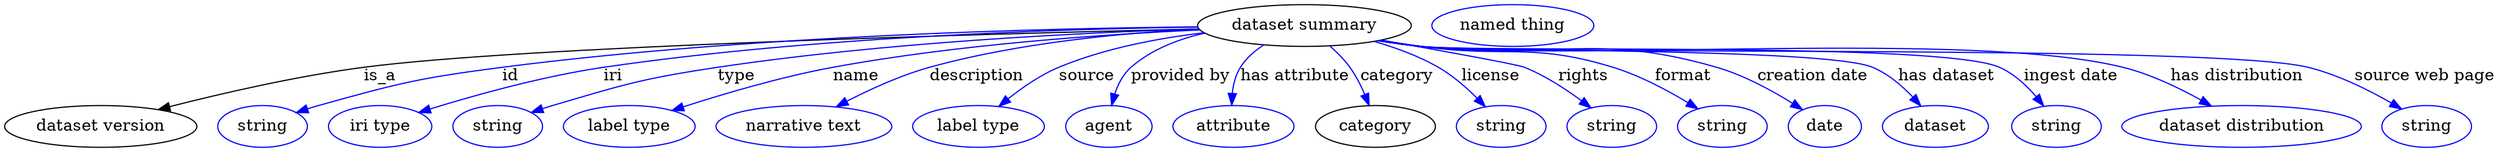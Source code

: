 digraph {
	graph [bb="0,0,2138.5,123"];
	node [label="\N"];
	"dataset summary"	[height=0.5,
		label="dataset summary",
		pos="1116.5,105",
		width=2.5456];
	"dataset version"	[height=0.5,
		pos="82.543,18",
		width=2.2929];
	"dataset summary" -> "dataset version"	[label=is_a,
		lp="321.54,61.5",
		pos="e,131.7,32.54 1025.9,102.08 844.77,97.921 443.96,86.967 307.54,69 250.56,61.495 186.69,46.671 141.6,35.104"];
	id	[color=blue,
		height=0.5,
		label=string,
		pos="221.54,18",
		width=1.0652];
	"dataset summary" -> id	[color=blue,
		label=id,
		lp="433.54,61.5",
		pos="e,250.53,29.966 1024.9,103.9 892.33,102.73 639.61,96.624 426.54,69 355.83,59.833 338.19,55.278 269.54,36 266.44,35.128 263.24,34.158 \
260.04,33.138",
		style=solid];
	iri	[color=blue,
		height=0.5,
		label="iri type",
		pos="322.54,18",
		width=1.2277];
	"dataset summary" -> iri	[color=blue,
		label=iri,
		lp="521.54,61.5",
		pos="e,355.55,29.992 1025.1,103.75 906.51,102.27 693.51,95.68 513.54,69 461.72,61.317 403.69,44.986 365.35,33.071",
		style=solid];
	type	[color=blue,
		height=0.5,
		label=string,
		pos="423.54,18",
		width=1.0652];
	"dataset summary" -> type	[color=blue,
		label=type,
		lp="627.54,61.5",
		pos="e,452.2,29.968 1025.8,102.1 924.29,98.95 755.37,90.671 611.54,69 547.9,59.411 532.24,54.31 470.54,36 467.64,35.139 464.66,34.197 \
461.67,33.212",
		style=solid];
	name	[color=blue,
		height=0.5,
		label="label type",
		pos="536.54,18",
		width=1.5707];
	"dataset summary" -> name	[color=blue,
		label=name,
		lp="729.54,61.5",
		pos="e,573.16,31.852 1026.5,101.31 943.62,97.636 817.45,89.033 709.54,69 665.9,60.897 617.45,46.402 582.95,35.098",
		style=solid];
	description	[color=blue,
		height=0.5,
		label="narrative text",
		pos="686.54,18",
		width=2.0943];
	"dataset summary" -> description	[color=blue,
		label=description,
		lp="833.04,61.5",
		pos="e,713.9,35.021 1025.6,102.23 959.83,99.023 869.34,90.599 792.54,69 768.36,62.199 742.85,50.33 722.92,39.863",
		style=solid];
	source	[color=blue,
		height=0.5,
		label="label type",
		pos="836.54,18",
		width=1.5707];
	"dataset summary" -> source	[color=blue,
		label=source,
		lp="926.54,61.5",
		pos="e,853.26,35.367 1029.2,99.346 989.35,94.825 942.24,86.03 902.54,69 887.41,62.508 872.6,51.813 860.86,41.977",
		style=solid];
	"provided by"	[color=blue,
		height=0.5,
		label=agent,
		pos="948.54,18",
		width=1.0291];
	"dataset summary" -> "provided by"	[color=blue,
		label="provided by",
		lp="1006,61.5",
		pos="e,949.41,36.109 1042.6,94.246 1009.6,88.488 975.43,80.123 963.54,69 957.14,63.014 953.44,54.417 951.31,46.035",
		style=solid];
	"has attribute"	[color=blue,
		height=0.5,
		label=attribute,
		pos="1055.5,18",
		width=1.4443];
	"dataset summary" -> "has attribute"	[color=blue,
		label="has attribute",
		lp="1103.5,61.5",
		pos="e,1051.9,36.342 1077.1,88.721 1068.9,83.691 1061.4,77.213 1056.5,69 1052.6,62.31 1051.3,54.197 1051.3,46.47",
		style=solid];
	category	[height=0.5,
		pos="1176.5,18",
		width=1.4263];
	"dataset summary" -> category	[color=blue,
		label=category,
		lp="1195,61.5",
		pos="e,1171,36.124 1137.8,87.22 1143.8,81.843 1149.8,75.568 1154.5,69 1159.6,61.869 1163.9,53.37 1167.3,45.42",
		style=solid];
	license	[color=blue,
		height=0.5,
		label=string,
		pos="1284.5,18",
		width=1.0652];
	"dataset summary" -> license	[color=blue,
		label=license,
		lp="1275.5,61.5",
		pos="e,1270.9,34.997 1176,91.186 1194.2,85.854 1213.9,78.607 1230.5,69 1242.8,61.957 1254.5,51.682 1263.9,42.276",
		style=solid];
	rights	[color=blue,
		height=0.5,
		label=string,
		pos="1379.5,18",
		width=1.0652];
	"dataset summary" -> rights	[color=blue,
		label=rights,
		lp="1355,61.5",
		pos="e,1361.6,33.996 1182.3,92.403 1234.2,83.151 1298.7,71.363 1304.5,69 1322.1,61.876 1339.8,50.328 1353.6,40.125",
		style=solid];
	format	[color=blue,
		height=0.5,
		label=string,
		pos="1474.5,18",
		width=1.0652];
	"dataset summary" -> format	[color=blue,
		label=format,
		lp="1441,61.5",
		pos="e,1453.5,33.184 1181.8,92.333 1193.4,90.431 1205.3,88.572 1216.5,87 1289.2,76.851 1310.5,90.605 1380.5,69 1403.3,61.997 1426.9,49.414 \
1444.7,38.624",
		style=solid];
	"creation date"	[color=blue,
		height=0.5,
		label=date,
		pos="1562.5,18",
		width=0.86659];
	"dataset summary" -> "creation date"	[color=blue,
		label="creation date",
		lp="1552,61.5",
		pos="e,1543.3,32.513 1180.7,92.144 1192.6,90.218 1204.9,88.399 1216.5,87 1328.5,73.538 1361.3,100.39 1469.5,69 1492.8,62.263 1516.8,49.181 \
1534.6,38.088",
		style=solid];
	"has dataset"	[color=blue,
		height=0.5,
		label=dataset,
		pos="1657.5,18",
		width=1.2638];
	"dataset summary" -> "has dataset"	[color=blue,
		label="has dataset",
		lp="1667,61.5",
		pos="e,1644.9,35.744 1180.1,91.996 1192.2,90.059 1204.7,88.275 1216.5,87 1259.3,82.384 1563.8,85.633 1603.5,69 1616.7,63.468 1628.7,53.201 \
1638,43.402",
		style=solid];
	"ingest date"	[color=blue,
		height=0.5,
		label=string,
		pos="1761.5,18",
		width=1.0652];
	"dataset summary" -> "ingest date"	[color=blue,
		label="ingest date",
		lp="1774,61.5",
		pos="e,1750.4,35.767 1179.9,91.94 1192,89.996 1204.6,88.223 1216.5,87 1271.4,81.366 1662.1,91.28 1712.5,69 1724.9,63.553 1735.7,53.437 \
1744.1,43.722",
		style=solid];
	"has distribution"	[color=blue,
		height=0.5,
		label="dataset distribution",
		pos="1920.5,18",
		width=2.8525];
	"dataset summary" -> "has distribution"	[color=blue,
		label="has distribution",
		lp="1916.5,61.5",
		pos="e,1894.5,35.662 1179.6,91.922 1191.8,89.966 1204.5,88.194 1216.5,87 1349.7,73.753 1688.6,101.18 1818.5,69 1842.1,63.172 1866.5,51.418 \
1885.6,40.77",
		style=solid];
	"source web page"	[color=blue,
		height=0.5,
		label=string,
		pos="2079.5,18",
		width=1.0652];
	"dataset summary" -> "source web page"	[color=blue,
		label="source web page",
		lp="2078,61.5",
		pos="e,2057.9,33.053 1179.6,91.861 1191.8,89.911 1204.5,88.157 1216.5,87 1300.7,78.891 1895.4,89.081 1977.5,69 2003,62.775 2029.5,49.531 \
2049.2,38.237",
		style=solid];
	"named thing_category"	[color=blue,
		height=0.5,
		label="named thing",
		pos="1295.5,105",
		width=1.9318];
}
